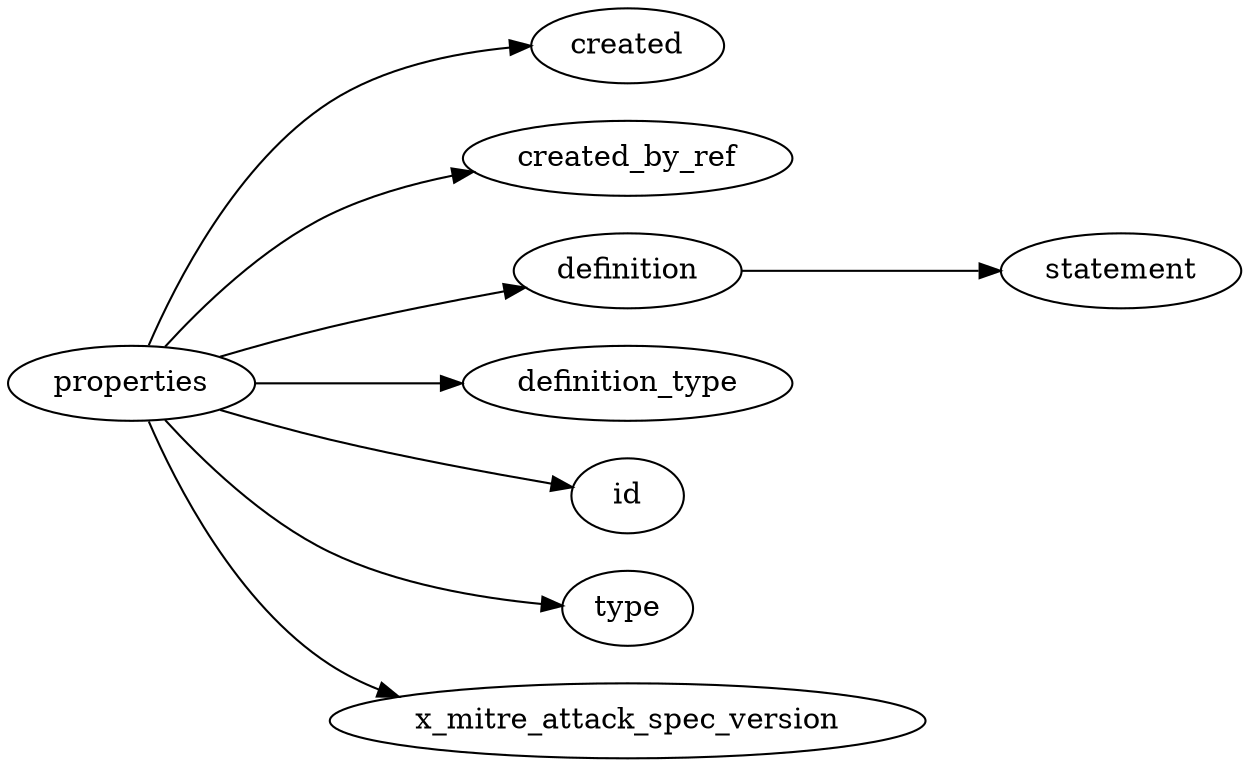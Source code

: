 digraph {
    graph [rankdir=LR]
    "created" [label="created"]
    "created_by_ref" [label="created_by_ref"]
    "definition" [label="definition"]
    "definition.statement" [label="statement"]
    "definition_type" [label="definition_type"]
    "id" [label="id"]
    "type" [label="type"]
    "x_mitre_attack_spec_version" [label="x_mitre_attack_spec_version"]
    "definition" -> "definition.statement"
    "properties" -> "definition"
    "properties" -> "id"
    "properties" -> "type"
    "properties" -> "created"
    "properties" -> "created_by_ref"
    "properties" -> "definition_type"
    "properties" -> "x_mitre_attack_spec_version"
}